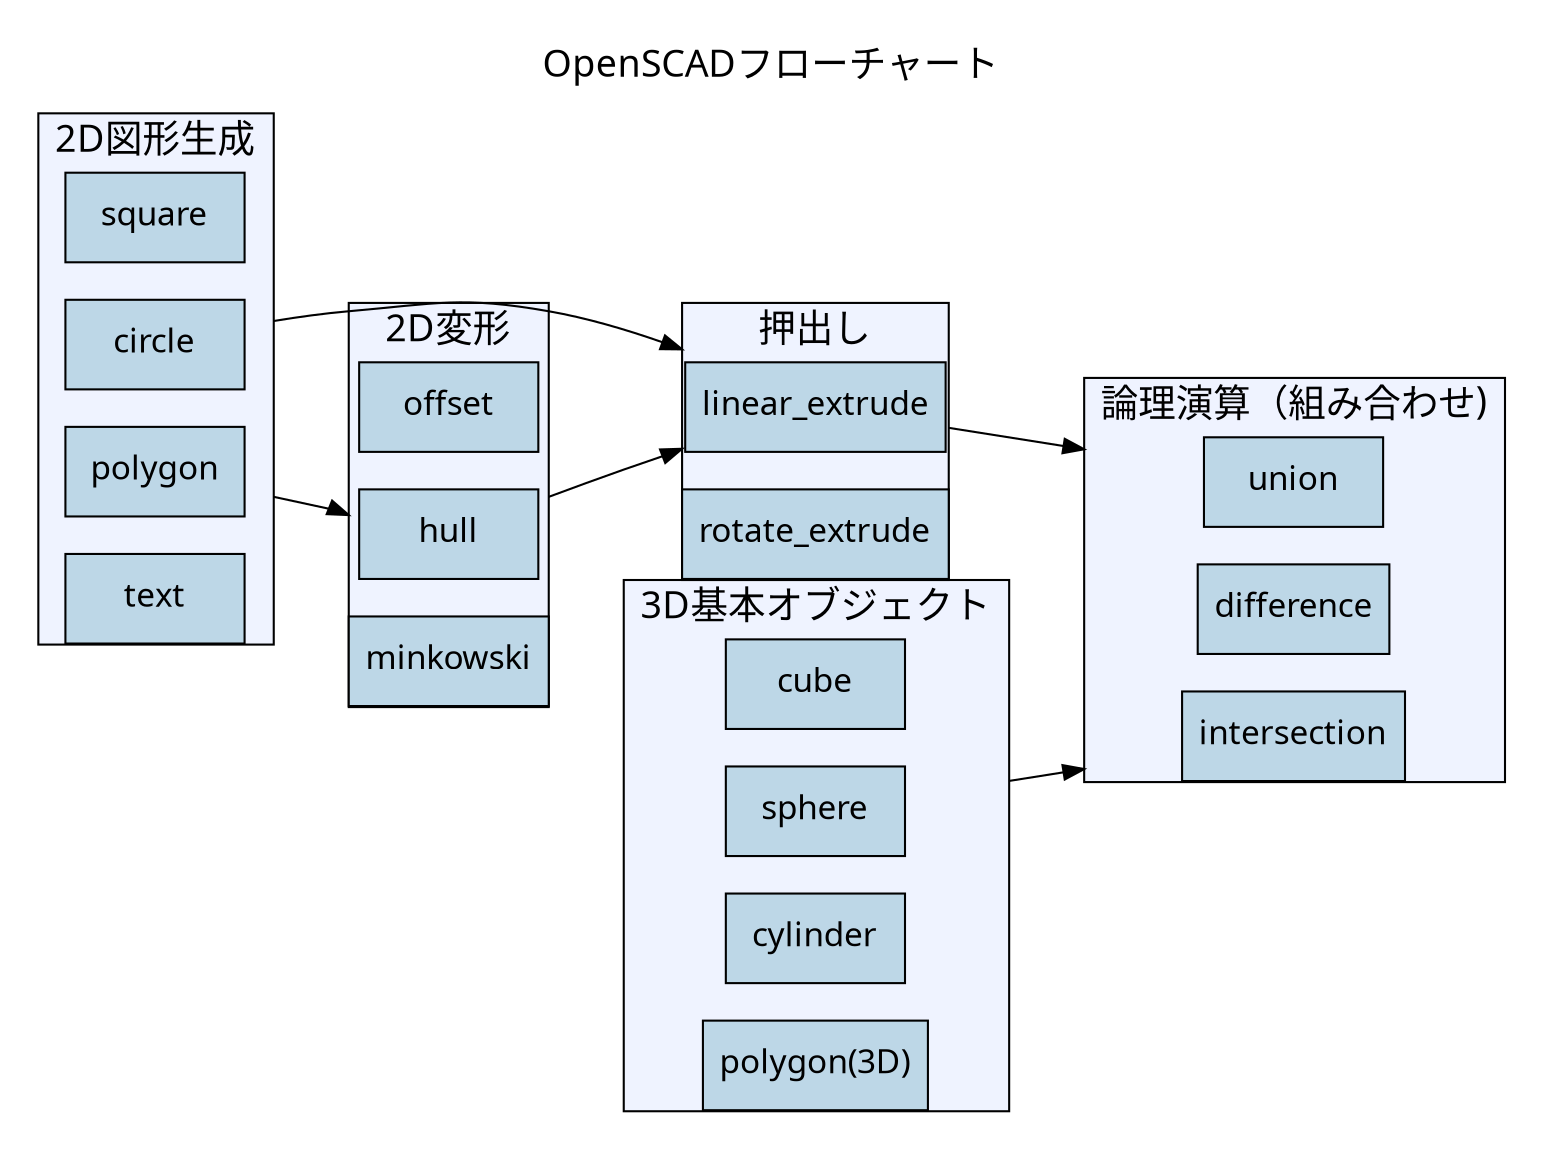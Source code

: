 digraph g{
  graph[
  label="OpenSCADフローチャート",
  layout = dot,
  charset = "UTF-8",
   labelloc = "t",
   labeljust = "c",
   bgcolor = "#ffffff",
   fontcolor = black,
   fontsize = 18,
   style = "filled",
   rankdir = "LR",
   margin = 0.2,
   fontname = "Hiragino Kaku Gothic",
  compound = true
  ];

  node [
     style = "solid,filled",
     fontsize = 16,
     fontname = "Hiragino Kaku Gothic",
     height = 0.6,
     width = 1.2,
     shape=box,
     fillcolor="/blues5/1"
   ];

  subgraph cluster1{
  margin = 0.2;
  label= "2D図形生成";
  bgcolor="/blues5/1";
  node[fillcolor="/blues5/2"];

    "square";
    "circle";
    "polygon";
    "text"
  };
  subgraph cluster2{
  margin = 0.2;
  bgcolor="/blues5/1";
  node[fillcolor="/blues5/2"];
  label="3D基本オブジェクト";
  "cube";
  "sphere";
  "cylinder";
  "polygon(3D)";
  }
  subgraph cluster3{
  margin = 0.2;
  bgcolor="/blues5/1";
  node[fillcolor="/blues5/2"];
  label="押出し";
  "linear_extrude";
  "rotate_extrude";
  }

  subgraph cluster4{
  margin = 0.2;
  bgcolor="/blues5/1";
  node[fillcolor="/blues5/2"];
  label="2D変形";
  "offset";
  "hull";
  "minkowski"
  }
  subgraph cluster5{
  margin = 0.2;
  bgcolor="/blues5/1";
  node[fillcolor="/blues5/2"];
label="論理演算（組み合わせ)";
union;
difference;
intersection;
}
circle -> linear_extrude[ltail=cluster1, lhead=cluster3];
polygon -> hull[lhead=cluster4,ltail=cluster1];
hull -> linear_extrude[ltail=cluster4, lhead=cluster3];
  sphere-> intersection[lhead=cluster5,ltail=cluster2];
  linear_extrude -> union[lhead=cluster5,ltail=cluster3];
}
